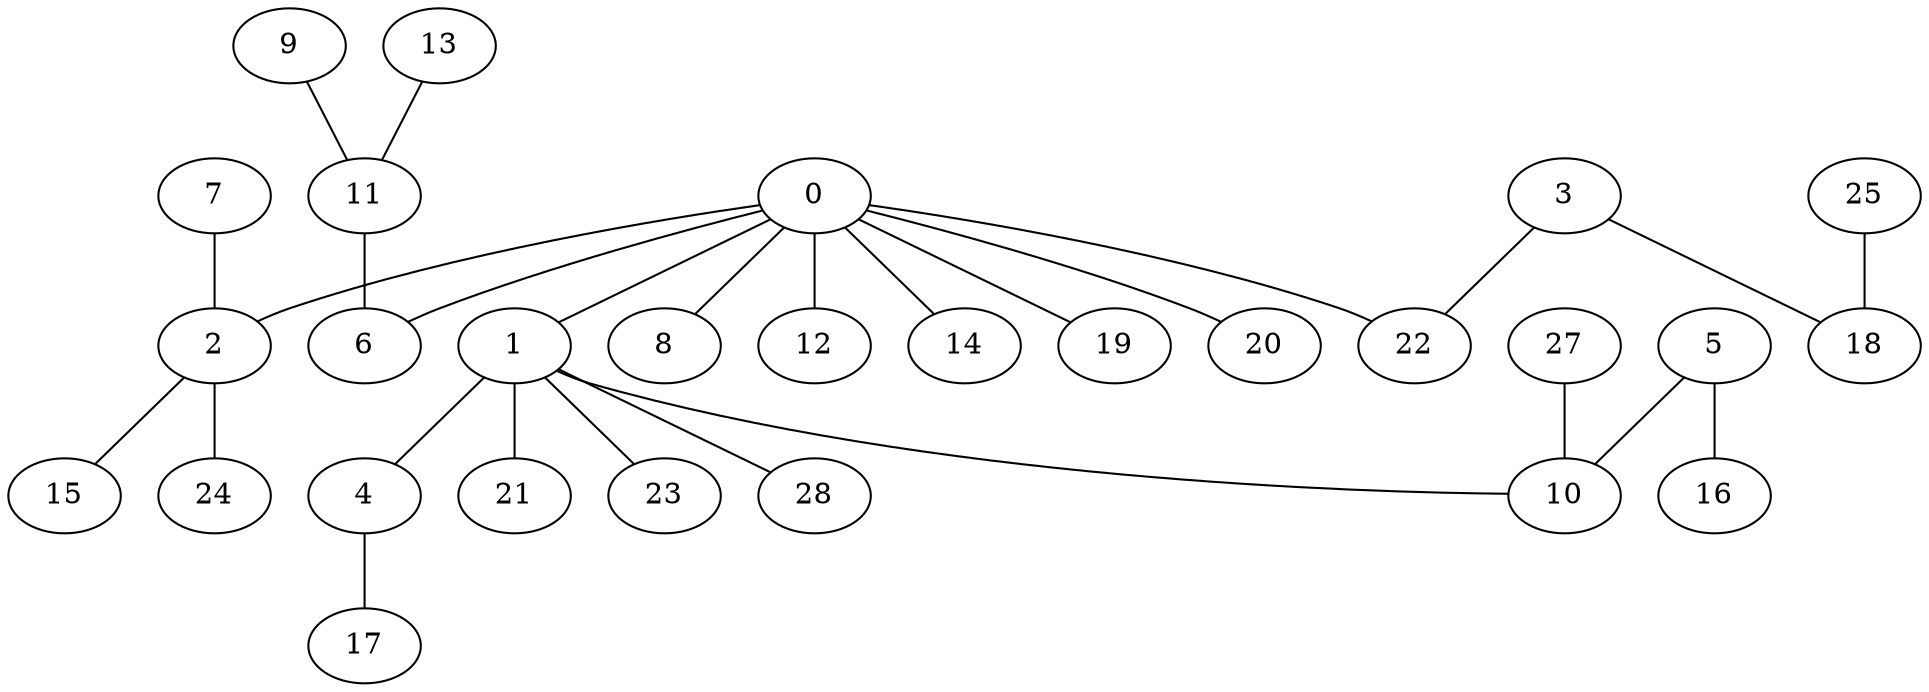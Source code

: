 graph G {
  0;
  1;
  2;
  6;
  8;
  12;
  14;
  19;
  20;
  22;
  4;
  10;
  21;
  23;
  28;
  15;
  24;
  3;
  18;
  17;
  5;
  16;
  7;
  9;
  11;
  13;
  25;
  27;
   0 -- 1;
   0 -- 2;
   0 -- 6;
   0 -- 8;
   0 -- 12;
   0 -- 14;
   0 -- 19;
   0 -- 20;
   0 -- 22;
   1 -- 4;
   1 -- 10;
   1 -- 21;
   1 -- 23;
   1 -- 28;
   2 -- 15;
   2 -- 24;
   3 -- 18;
   3 -- 22;
   4 -- 17;
   5 -- 10;
   5 -- 16;
   7 -- 2;
   9 -- 11;
   11 -- 6;
   13 -- 11;
   25 -- 18;
   27 -- 10;
}
